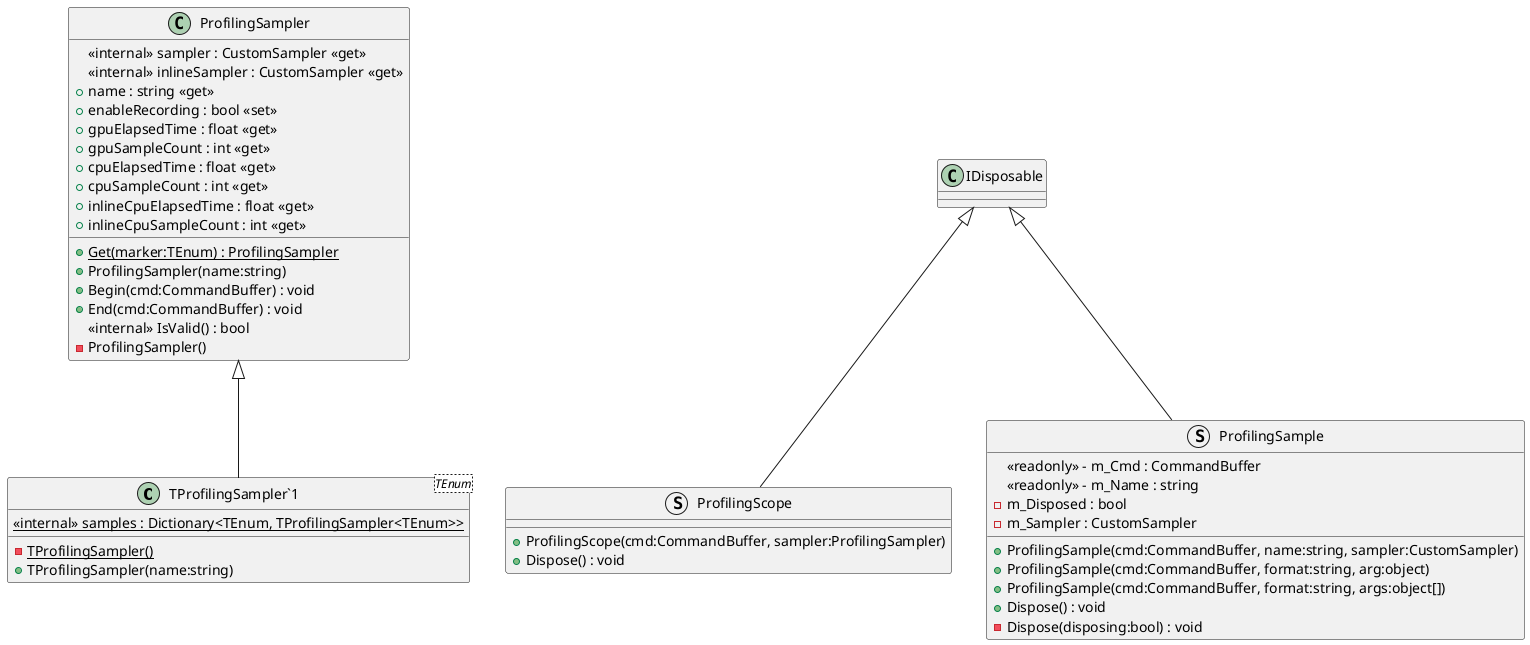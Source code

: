 @startuml
class "TProfilingSampler`1"<TEnum> {
    <<internal>> {static} samples : Dictionary<TEnum, TProfilingSampler<TEnum>>
    {static} - TProfilingSampler()
    + TProfilingSampler(name:string)
}
class ProfilingSampler {
    + {static} Get(marker:TEnum) : ProfilingSampler
    + ProfilingSampler(name:string)
    + Begin(cmd:CommandBuffer) : void
    + End(cmd:CommandBuffer) : void
    <<internal>> IsValid() : bool
    <<internal>> sampler : CustomSampler <<get>>
    <<internal>> inlineSampler : CustomSampler <<get>>
    + name : string <<get>>
    + enableRecording : bool <<set>>
    + gpuElapsedTime : float <<get>>
    + gpuSampleCount : int <<get>>
    + cpuElapsedTime : float <<get>>
    + cpuSampleCount : int <<get>>
    + inlineCpuElapsedTime : float <<get>>
    + inlineCpuSampleCount : int <<get>>
    - ProfilingSampler()
}
struct ProfilingScope {
    + ProfilingScope(cmd:CommandBuffer, sampler:ProfilingSampler)
    + Dispose() : void
}
struct ProfilingSample {
    <<readonly>> - m_Cmd : CommandBuffer
    <<readonly>> - m_Name : string
    - m_Disposed : bool
    - m_Sampler : CustomSampler
    + ProfilingSample(cmd:CommandBuffer, name:string, sampler:CustomSampler)
    + ProfilingSample(cmd:CommandBuffer, format:string, arg:object)
    + ProfilingSample(cmd:CommandBuffer, format:string, args:object[])
    + Dispose() : void
    - Dispose(disposing:bool) : void
}
ProfilingSampler <|-- "TProfilingSampler`1"
IDisposable <|-- ProfilingScope
IDisposable <|-- ProfilingSample
@enduml
